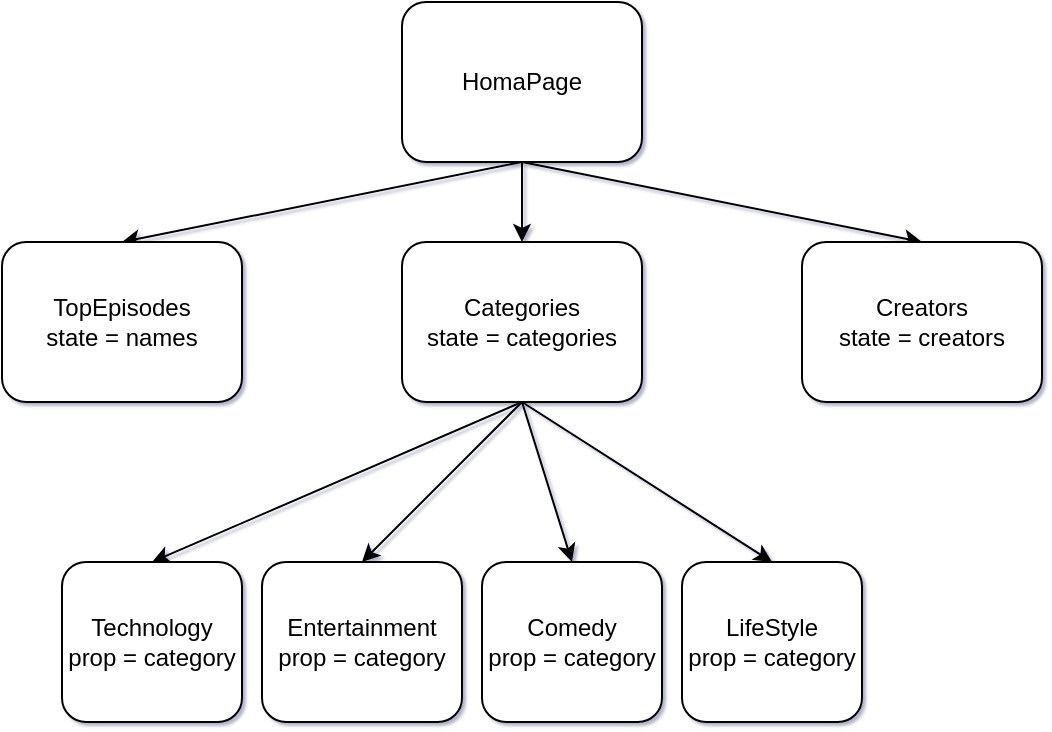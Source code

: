 <mxfile>
    <diagram id="dWw3HU-00pnicLaAfNFl" name="Page-1">
        <mxGraphModel dx="666" dy="419" grid="1" gridSize="10" guides="1" tooltips="1" connect="1" arrows="1" fold="1" page="1" pageScale="1" pageWidth="850" pageHeight="1100" math="0" shadow="1">
            <root>
                <mxCell id="0"/>
                <mxCell id="1" parent="0"/>
                <mxCell id="6" style="edgeStyle=none;html=1;exitX=0.5;exitY=1;exitDx=0;exitDy=0;entryX=0.5;entryY=0;entryDx=0;entryDy=0;" edge="1" parent="1" source="2" target="3">
                    <mxGeometry relative="1" as="geometry"/>
                </mxCell>
                <mxCell id="7" style="edgeStyle=none;html=1;exitX=0.5;exitY=1;exitDx=0;exitDy=0;entryX=0.5;entryY=0;entryDx=0;entryDy=0;" edge="1" parent="1" source="2" target="4">
                    <mxGeometry relative="1" as="geometry"/>
                </mxCell>
                <mxCell id="8" style="edgeStyle=none;html=1;exitX=0.5;exitY=1;exitDx=0;exitDy=0;entryX=0.5;entryY=0;entryDx=0;entryDy=0;" edge="1" parent="1" source="2" target="5">
                    <mxGeometry relative="1" as="geometry"/>
                </mxCell>
                <mxCell id="2" value="HomaPage" style="rounded=1;whiteSpace=wrap;html=1;" vertex="1" parent="1">
                    <mxGeometry x="280" width="120" height="80" as="geometry"/>
                </mxCell>
                <mxCell id="3" value="TopEpisodes&lt;div&gt;state = names&lt;/div&gt;" style="rounded=1;whiteSpace=wrap;html=1;" vertex="1" parent="1">
                    <mxGeometry x="80" y="120" width="120" height="80" as="geometry"/>
                </mxCell>
                <mxCell id="13" style="edgeStyle=none;html=1;exitX=0.5;exitY=1;exitDx=0;exitDy=0;entryX=0.5;entryY=0;entryDx=0;entryDy=0;" edge="1" parent="1" source="4" target="9">
                    <mxGeometry relative="1" as="geometry"/>
                </mxCell>
                <mxCell id="14" style="edgeStyle=none;html=1;exitX=0.5;exitY=1;exitDx=0;exitDy=0;entryX=0.5;entryY=0;entryDx=0;entryDy=0;" edge="1" parent="1" source="4" target="10">
                    <mxGeometry relative="1" as="geometry"/>
                </mxCell>
                <mxCell id="15" style="edgeStyle=none;html=1;exitX=0.5;exitY=1;exitDx=0;exitDy=0;entryX=0.5;entryY=0;entryDx=0;entryDy=0;" edge="1" parent="1" source="4" target="11">
                    <mxGeometry relative="1" as="geometry"/>
                </mxCell>
                <mxCell id="16" style="edgeStyle=none;html=1;exitX=0.5;exitY=1;exitDx=0;exitDy=0;entryX=0.5;entryY=0;entryDx=0;entryDy=0;" edge="1" parent="1" source="4" target="12">
                    <mxGeometry relative="1" as="geometry"/>
                </mxCell>
                <mxCell id="4" value="Categories&lt;div&gt;state = categories&lt;/div&gt;" style="rounded=1;whiteSpace=wrap;html=1;" vertex="1" parent="1">
                    <mxGeometry x="280" y="120" width="120" height="80" as="geometry"/>
                </mxCell>
                <mxCell id="5" value="Creators&lt;div&gt;state = creators&lt;/div&gt;" style="rounded=1;whiteSpace=wrap;html=1;" vertex="1" parent="1">
                    <mxGeometry x="480" y="120" width="120" height="80" as="geometry"/>
                </mxCell>
                <mxCell id="9" value="Technology&lt;div&gt;prop = category&lt;/div&gt;" style="rounded=1;whiteSpace=wrap;html=1;" vertex="1" parent="1">
                    <mxGeometry x="110" y="280" width="90" height="80" as="geometry"/>
                </mxCell>
                <mxCell id="10" value="Entertainment&lt;div&gt;prop = category&lt;/div&gt;" style="rounded=1;whiteSpace=wrap;html=1;" vertex="1" parent="1">
                    <mxGeometry x="210" y="280" width="100" height="80" as="geometry"/>
                </mxCell>
                <mxCell id="11" value="Comedy&lt;div&gt;prop = category&lt;/div&gt;" style="rounded=1;whiteSpace=wrap;html=1;" vertex="1" parent="1">
                    <mxGeometry x="320" y="280" width="90" height="80" as="geometry"/>
                </mxCell>
                <mxCell id="12" value="LifeStyle&lt;div&gt;prop = category&lt;/div&gt;" style="rounded=1;whiteSpace=wrap;html=1;" vertex="1" parent="1">
                    <mxGeometry x="420" y="280" width="90" height="80" as="geometry"/>
                </mxCell>
            </root>
        </mxGraphModel>
    </diagram>
</mxfile>